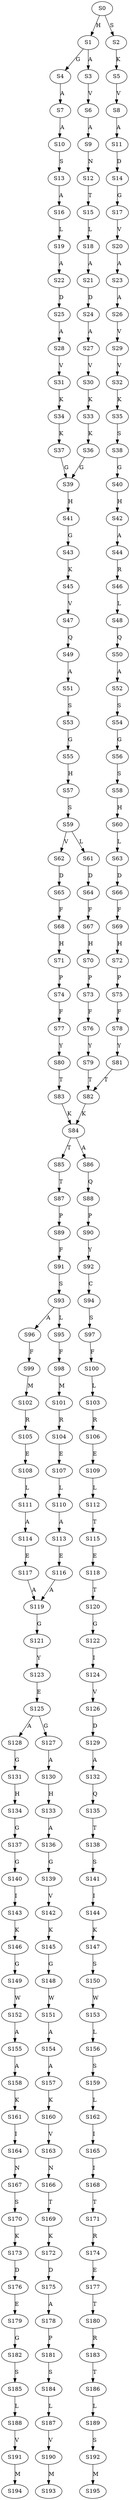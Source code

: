 strict digraph  {
	S0 -> S1 [ label = H ];
	S0 -> S2 [ label = S ];
	S1 -> S3 [ label = A ];
	S1 -> S4 [ label = G ];
	S2 -> S5 [ label = K ];
	S3 -> S6 [ label = V ];
	S4 -> S7 [ label = A ];
	S5 -> S8 [ label = V ];
	S6 -> S9 [ label = A ];
	S7 -> S10 [ label = A ];
	S8 -> S11 [ label = A ];
	S9 -> S12 [ label = N ];
	S10 -> S13 [ label = S ];
	S11 -> S14 [ label = D ];
	S12 -> S15 [ label = T ];
	S13 -> S16 [ label = A ];
	S14 -> S17 [ label = G ];
	S15 -> S18 [ label = L ];
	S16 -> S19 [ label = L ];
	S17 -> S20 [ label = V ];
	S18 -> S21 [ label = A ];
	S19 -> S22 [ label = A ];
	S20 -> S23 [ label = A ];
	S21 -> S24 [ label = D ];
	S22 -> S25 [ label = D ];
	S23 -> S26 [ label = A ];
	S24 -> S27 [ label = A ];
	S25 -> S28 [ label = A ];
	S26 -> S29 [ label = V ];
	S27 -> S30 [ label = V ];
	S28 -> S31 [ label = V ];
	S29 -> S32 [ label = V ];
	S30 -> S33 [ label = K ];
	S31 -> S34 [ label = K ];
	S32 -> S35 [ label = K ];
	S33 -> S36 [ label = K ];
	S34 -> S37 [ label = K ];
	S35 -> S38 [ label = S ];
	S36 -> S39 [ label = G ];
	S37 -> S39 [ label = G ];
	S38 -> S40 [ label = G ];
	S39 -> S41 [ label = H ];
	S40 -> S42 [ label = H ];
	S41 -> S43 [ label = G ];
	S42 -> S44 [ label = A ];
	S43 -> S45 [ label = K ];
	S44 -> S46 [ label = R ];
	S45 -> S47 [ label = V ];
	S46 -> S48 [ label = L ];
	S47 -> S49 [ label = Q ];
	S48 -> S50 [ label = Q ];
	S49 -> S51 [ label = A ];
	S50 -> S52 [ label = A ];
	S51 -> S53 [ label = S ];
	S52 -> S54 [ label = S ];
	S53 -> S55 [ label = G ];
	S54 -> S56 [ label = G ];
	S55 -> S57 [ label = H ];
	S56 -> S58 [ label = S ];
	S57 -> S59 [ label = S ];
	S58 -> S60 [ label = H ];
	S59 -> S61 [ label = L ];
	S59 -> S62 [ label = V ];
	S60 -> S63 [ label = L ];
	S61 -> S64 [ label = D ];
	S62 -> S65 [ label = D ];
	S63 -> S66 [ label = D ];
	S64 -> S67 [ label = F ];
	S65 -> S68 [ label = F ];
	S66 -> S69 [ label = F ];
	S67 -> S70 [ label = H ];
	S68 -> S71 [ label = H ];
	S69 -> S72 [ label = H ];
	S70 -> S73 [ label = P ];
	S71 -> S74 [ label = P ];
	S72 -> S75 [ label = P ];
	S73 -> S76 [ label = F ];
	S74 -> S77 [ label = F ];
	S75 -> S78 [ label = F ];
	S76 -> S79 [ label = Y ];
	S77 -> S80 [ label = Y ];
	S78 -> S81 [ label = Y ];
	S79 -> S82 [ label = T ];
	S80 -> S83 [ label = T ];
	S81 -> S82 [ label = T ];
	S82 -> S84 [ label = K ];
	S83 -> S84 [ label = K ];
	S84 -> S85 [ label = T ];
	S84 -> S86 [ label = A ];
	S85 -> S87 [ label = T ];
	S86 -> S88 [ label = Q ];
	S87 -> S89 [ label = P ];
	S88 -> S90 [ label = P ];
	S89 -> S91 [ label = F ];
	S90 -> S92 [ label = Y ];
	S91 -> S93 [ label = S ];
	S92 -> S94 [ label = C ];
	S93 -> S95 [ label = L ];
	S93 -> S96 [ label = A ];
	S94 -> S97 [ label = S ];
	S95 -> S98 [ label = F ];
	S96 -> S99 [ label = F ];
	S97 -> S100 [ label = F ];
	S98 -> S101 [ label = M ];
	S99 -> S102 [ label = M ];
	S100 -> S103 [ label = L ];
	S101 -> S104 [ label = R ];
	S102 -> S105 [ label = R ];
	S103 -> S106 [ label = R ];
	S104 -> S107 [ label = E ];
	S105 -> S108 [ label = E ];
	S106 -> S109 [ label = E ];
	S107 -> S110 [ label = L ];
	S108 -> S111 [ label = L ];
	S109 -> S112 [ label = L ];
	S110 -> S113 [ label = A ];
	S111 -> S114 [ label = A ];
	S112 -> S115 [ label = T ];
	S113 -> S116 [ label = E ];
	S114 -> S117 [ label = E ];
	S115 -> S118 [ label = E ];
	S116 -> S119 [ label = A ];
	S117 -> S119 [ label = A ];
	S118 -> S120 [ label = T ];
	S119 -> S121 [ label = G ];
	S120 -> S122 [ label = G ];
	S121 -> S123 [ label = Y ];
	S122 -> S124 [ label = I ];
	S123 -> S125 [ label = E ];
	S124 -> S126 [ label = V ];
	S125 -> S127 [ label = G ];
	S125 -> S128 [ label = A ];
	S126 -> S129 [ label = D ];
	S127 -> S130 [ label = A ];
	S128 -> S131 [ label = G ];
	S129 -> S132 [ label = A ];
	S130 -> S133 [ label = H ];
	S131 -> S134 [ label = H ];
	S132 -> S135 [ label = Q ];
	S133 -> S136 [ label = A ];
	S134 -> S137 [ label = G ];
	S135 -> S138 [ label = T ];
	S136 -> S139 [ label = G ];
	S137 -> S140 [ label = G ];
	S138 -> S141 [ label = S ];
	S139 -> S142 [ label = V ];
	S140 -> S143 [ label = I ];
	S141 -> S144 [ label = I ];
	S142 -> S145 [ label = K ];
	S143 -> S146 [ label = K ];
	S144 -> S147 [ label = K ];
	S145 -> S148 [ label = G ];
	S146 -> S149 [ label = G ];
	S147 -> S150 [ label = S ];
	S148 -> S151 [ label = W ];
	S149 -> S152 [ label = W ];
	S150 -> S153 [ label = W ];
	S151 -> S154 [ label = A ];
	S152 -> S155 [ label = A ];
	S153 -> S156 [ label = L ];
	S154 -> S157 [ label = A ];
	S155 -> S158 [ label = A ];
	S156 -> S159 [ label = S ];
	S157 -> S160 [ label = K ];
	S158 -> S161 [ label = K ];
	S159 -> S162 [ label = L ];
	S160 -> S163 [ label = V ];
	S161 -> S164 [ label = I ];
	S162 -> S165 [ label = I ];
	S163 -> S166 [ label = N ];
	S164 -> S167 [ label = N ];
	S165 -> S168 [ label = I ];
	S166 -> S169 [ label = T ];
	S167 -> S170 [ label = S ];
	S168 -> S171 [ label = T ];
	S169 -> S172 [ label = K ];
	S170 -> S173 [ label = K ];
	S171 -> S174 [ label = R ];
	S172 -> S175 [ label = D ];
	S173 -> S176 [ label = D ];
	S174 -> S177 [ label = E ];
	S175 -> S178 [ label = A ];
	S176 -> S179 [ label = E ];
	S177 -> S180 [ label = T ];
	S178 -> S181 [ label = P ];
	S179 -> S182 [ label = G ];
	S180 -> S183 [ label = R ];
	S181 -> S184 [ label = S ];
	S182 -> S185 [ label = S ];
	S183 -> S186 [ label = T ];
	S184 -> S187 [ label = L ];
	S185 -> S188 [ label = L ];
	S186 -> S189 [ label = L ];
	S187 -> S190 [ label = V ];
	S188 -> S191 [ label = V ];
	S189 -> S192 [ label = S ];
	S190 -> S193 [ label = M ];
	S191 -> S194 [ label = M ];
	S192 -> S195 [ label = M ];
}
